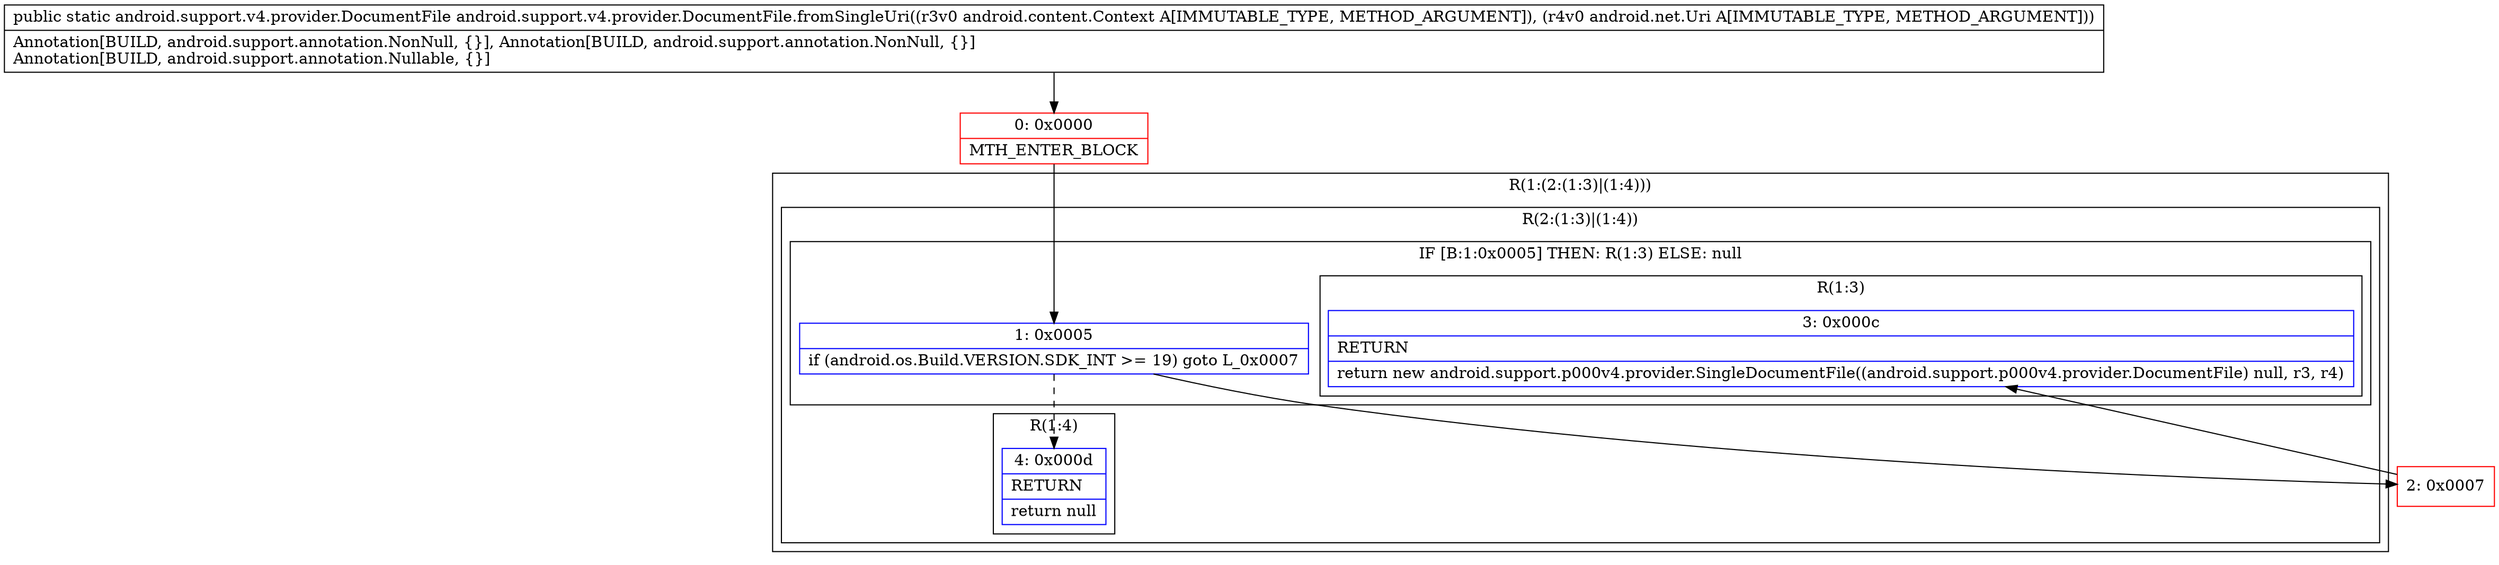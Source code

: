 digraph "CFG forandroid.support.v4.provider.DocumentFile.fromSingleUri(Landroid\/content\/Context;Landroid\/net\/Uri;)Landroid\/support\/v4\/provider\/DocumentFile;" {
subgraph cluster_Region_1173851476 {
label = "R(1:(2:(1:3)|(1:4)))";
node [shape=record,color=blue];
subgraph cluster_Region_1535616549 {
label = "R(2:(1:3)|(1:4))";
node [shape=record,color=blue];
subgraph cluster_IfRegion_376062788 {
label = "IF [B:1:0x0005] THEN: R(1:3) ELSE: null";
node [shape=record,color=blue];
Node_1 [shape=record,label="{1\:\ 0x0005|if (android.os.Build.VERSION.SDK_INT \>= 19) goto L_0x0007\l}"];
subgraph cluster_Region_1110935051 {
label = "R(1:3)";
node [shape=record,color=blue];
Node_3 [shape=record,label="{3\:\ 0x000c|RETURN\l|return new android.support.p000v4.provider.SingleDocumentFile((android.support.p000v4.provider.DocumentFile) null, r3, r4)\l}"];
}
}
subgraph cluster_Region_995307060 {
label = "R(1:4)";
node [shape=record,color=blue];
Node_4 [shape=record,label="{4\:\ 0x000d|RETURN\l|return null\l}"];
}
}
}
Node_0 [shape=record,color=red,label="{0\:\ 0x0000|MTH_ENTER_BLOCK\l}"];
Node_2 [shape=record,color=red,label="{2\:\ 0x0007}"];
MethodNode[shape=record,label="{public static android.support.v4.provider.DocumentFile android.support.v4.provider.DocumentFile.fromSingleUri((r3v0 android.content.Context A[IMMUTABLE_TYPE, METHOD_ARGUMENT]), (r4v0 android.net.Uri A[IMMUTABLE_TYPE, METHOD_ARGUMENT]))  | Annotation[BUILD, android.support.annotation.NonNull, \{\}], Annotation[BUILD, android.support.annotation.NonNull, \{\}]\lAnnotation[BUILD, android.support.annotation.Nullable, \{\}]\l}"];
MethodNode -> Node_0;
Node_1 -> Node_2;
Node_1 -> Node_4[style=dashed];
Node_0 -> Node_1;
Node_2 -> Node_3;
}

